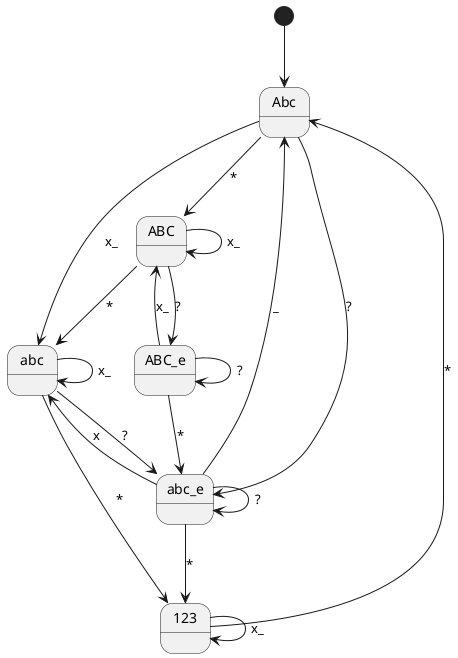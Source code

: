 @startuml
'https://plantuml.com/state-diagram
[*] --> Abc

Abc --> ABC: *
Abc --> abc_e: ?
Abc --> abc: x_

ABC --> ABC_e: ?
ABC --> abc: *
ABC --> ABC: x_

abc --> abc: x_
abc --> abc_e: ?
abc --> 123: *

'? not possible
123 --> 123: x_
123 --> Abc: *

abc_e --> Abc: _
abc_e --> abc: x
abc_e --> abc_e: ?
abc_e --> 123: *

ABC_e --> ABC: x_
ABC_e --> abc_e: *
ABC_e --> ABC_e: ?
@enduml